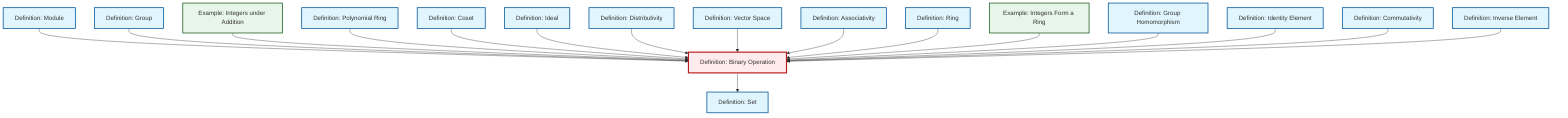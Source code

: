 graph TD
    classDef definition fill:#e1f5fe,stroke:#01579b,stroke-width:2px
    classDef theorem fill:#f3e5f5,stroke:#4a148c,stroke-width:2px
    classDef axiom fill:#fff3e0,stroke:#e65100,stroke-width:2px
    classDef example fill:#e8f5e9,stroke:#1b5e20,stroke-width:2px
    classDef current fill:#ffebee,stroke:#b71c1c,stroke-width:3px
    ex-integers-ring["Example: Integers Form a Ring"]:::example
    def-inverse-element["Definition: Inverse Element"]:::definition
    def-vector-space["Definition: Vector Space"]:::definition
    def-associativity["Definition: Associativity"]:::definition
    def-polynomial-ring["Definition: Polynomial Ring"]:::definition
    def-module["Definition: Module"]:::definition
    def-identity-element["Definition: Identity Element"]:::definition
    def-ring["Definition: Ring"]:::definition
    def-group["Definition: Group"]:::definition
    def-binary-operation["Definition: Binary Operation"]:::definition
    def-homomorphism["Definition: Group Homomorphism"]:::definition
    ex-integers-addition["Example: Integers under Addition"]:::example
    def-ideal["Definition: Ideal"]:::definition
    def-coset["Definition: Coset"]:::definition
    def-set["Definition: Set"]:::definition
    def-commutativity["Definition: Commutativity"]:::definition
    def-distributivity["Definition: Distributivity"]:::definition
    def-module --> def-binary-operation
    def-group --> def-binary-operation
    ex-integers-addition --> def-binary-operation
    def-polynomial-ring --> def-binary-operation
    def-coset --> def-binary-operation
    def-ideal --> def-binary-operation
    def-distributivity --> def-binary-operation
    def-vector-space --> def-binary-operation
    def-associativity --> def-binary-operation
    def-ring --> def-binary-operation
    ex-integers-ring --> def-binary-operation
    def-homomorphism --> def-binary-operation
    def-identity-element --> def-binary-operation
    def-commutativity --> def-binary-operation
    def-inverse-element --> def-binary-operation
    def-binary-operation --> def-set
    class def-binary-operation current